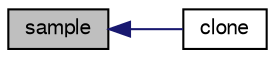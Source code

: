 digraph "sample"
{
  bgcolor="transparent";
  edge [fontname="FreeSans",fontsize="10",labelfontname="FreeSans",labelfontsize="10"];
  node [fontname="FreeSans",fontsize="10",shape=record];
  rankdir="LR";
  Node684 [label="sample",height=0.2,width=0.4,color="black", fillcolor="grey75", style="filled", fontcolor="black"];
  Node684 -> Node685 [dir="back",color="midnightblue",fontsize="10",style="solid",fontname="FreeSans"];
  Node685 [label="clone",height=0.2,width=0.4,color="black",URL="$a23638.html#a21164a3ff1c6fcc4219312d16afa9c90",tooltip="Construct and return a clone. "];
}
